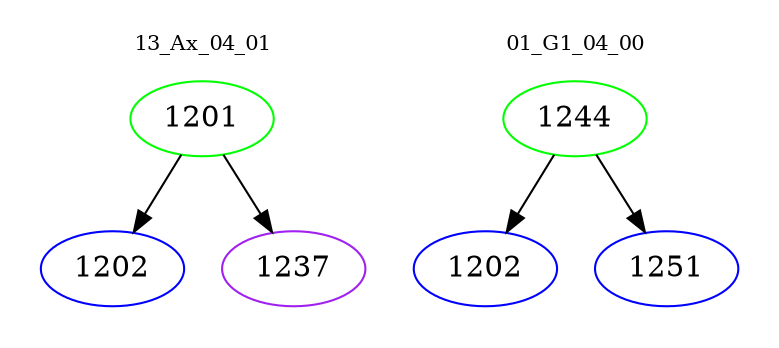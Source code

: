 digraph{
subgraph cluster_0 {
color = white
label = "13_Ax_04_01";
fontsize=10;
T0_1201 [label="1201", color="green"]
T0_1201 -> T0_1202 [color="black"]
T0_1202 [label="1202", color="blue"]
T0_1201 -> T0_1237 [color="black"]
T0_1237 [label="1237", color="purple"]
}
subgraph cluster_1 {
color = white
label = "01_G1_04_00";
fontsize=10;
T1_1244 [label="1244", color="green"]
T1_1244 -> T1_1202 [color="black"]
T1_1202 [label="1202", color="blue"]
T1_1244 -> T1_1251 [color="black"]
T1_1251 [label="1251", color="blue"]
}
}
